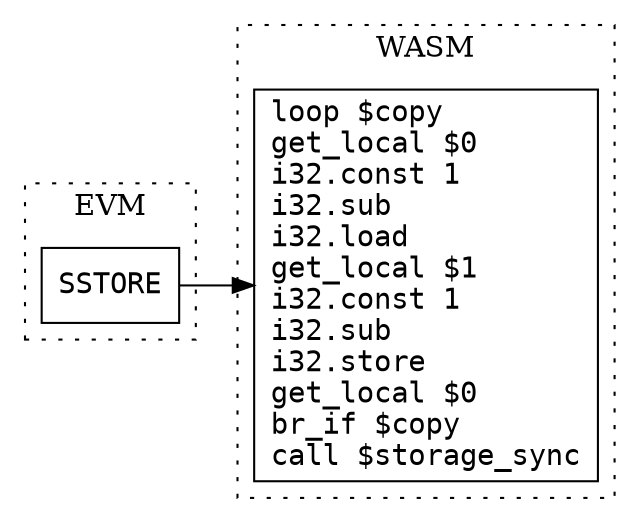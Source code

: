 digraph D {
rankdir = LR;
node [shape="box"];
subgraph cluster1 {
style=dotted;
label="EVM";
SSTORE [fontname="Courier"]
}
subgraph cluster2 {
style=dotted;
label="WASM";
WASM [fontname="Courier",label="loop $copy\lget_local $0\li32.const 1\li32.sub\li32.load\lget_local $1\li32.const 1\li32.sub\li32.store\lget_local $0\lbr_if $copy\lcall $storage_sync"]
}
SSTORE -> WASM
}
